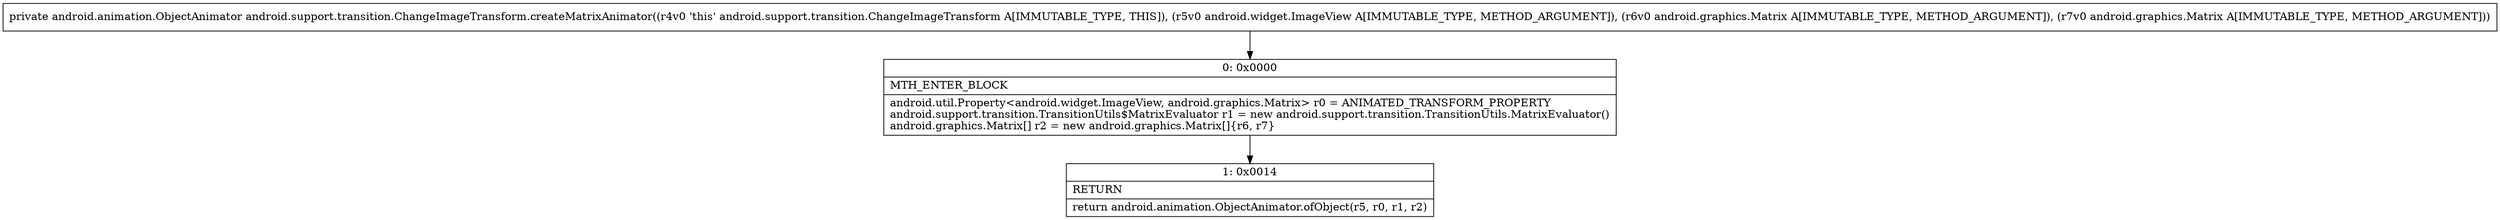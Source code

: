 digraph "CFG forandroid.support.transition.ChangeImageTransform.createMatrixAnimator(Landroid\/widget\/ImageView;Landroid\/graphics\/Matrix;Landroid\/graphics\/Matrix;)Landroid\/animation\/ObjectAnimator;" {
Node_0 [shape=record,label="{0\:\ 0x0000|MTH_ENTER_BLOCK\l|android.util.Property\<android.widget.ImageView, android.graphics.Matrix\> r0 = ANIMATED_TRANSFORM_PROPERTY\landroid.support.transition.TransitionUtils$MatrixEvaluator r1 = new android.support.transition.TransitionUtils.MatrixEvaluator()\landroid.graphics.Matrix[] r2 = new android.graphics.Matrix[]\{r6, r7\}\l}"];
Node_1 [shape=record,label="{1\:\ 0x0014|RETURN\l|return android.animation.ObjectAnimator.ofObject(r5, r0, r1, r2)\l}"];
MethodNode[shape=record,label="{private android.animation.ObjectAnimator android.support.transition.ChangeImageTransform.createMatrixAnimator((r4v0 'this' android.support.transition.ChangeImageTransform A[IMMUTABLE_TYPE, THIS]), (r5v0 android.widget.ImageView A[IMMUTABLE_TYPE, METHOD_ARGUMENT]), (r6v0 android.graphics.Matrix A[IMMUTABLE_TYPE, METHOD_ARGUMENT]), (r7v0 android.graphics.Matrix A[IMMUTABLE_TYPE, METHOD_ARGUMENT])) }"];
MethodNode -> Node_0;
Node_0 -> Node_1;
}

